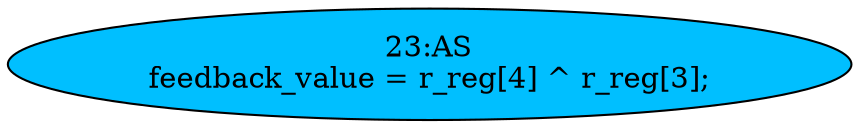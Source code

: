 strict digraph "" {
	node [label="\N"];
	"23:AS"	[ast="<pyverilog.vparser.ast.Assign object at 0x7fa570c8f5d0>",
		def_var="['feedback_value']",
		fillcolor=deepskyblue,
		label="23:AS
feedback_value = r_reg[4] ^ r_reg[3];",
		statements="[]",
		style=filled,
		typ=Assign,
		use_var="['r_reg', 'r_reg']"];
}
